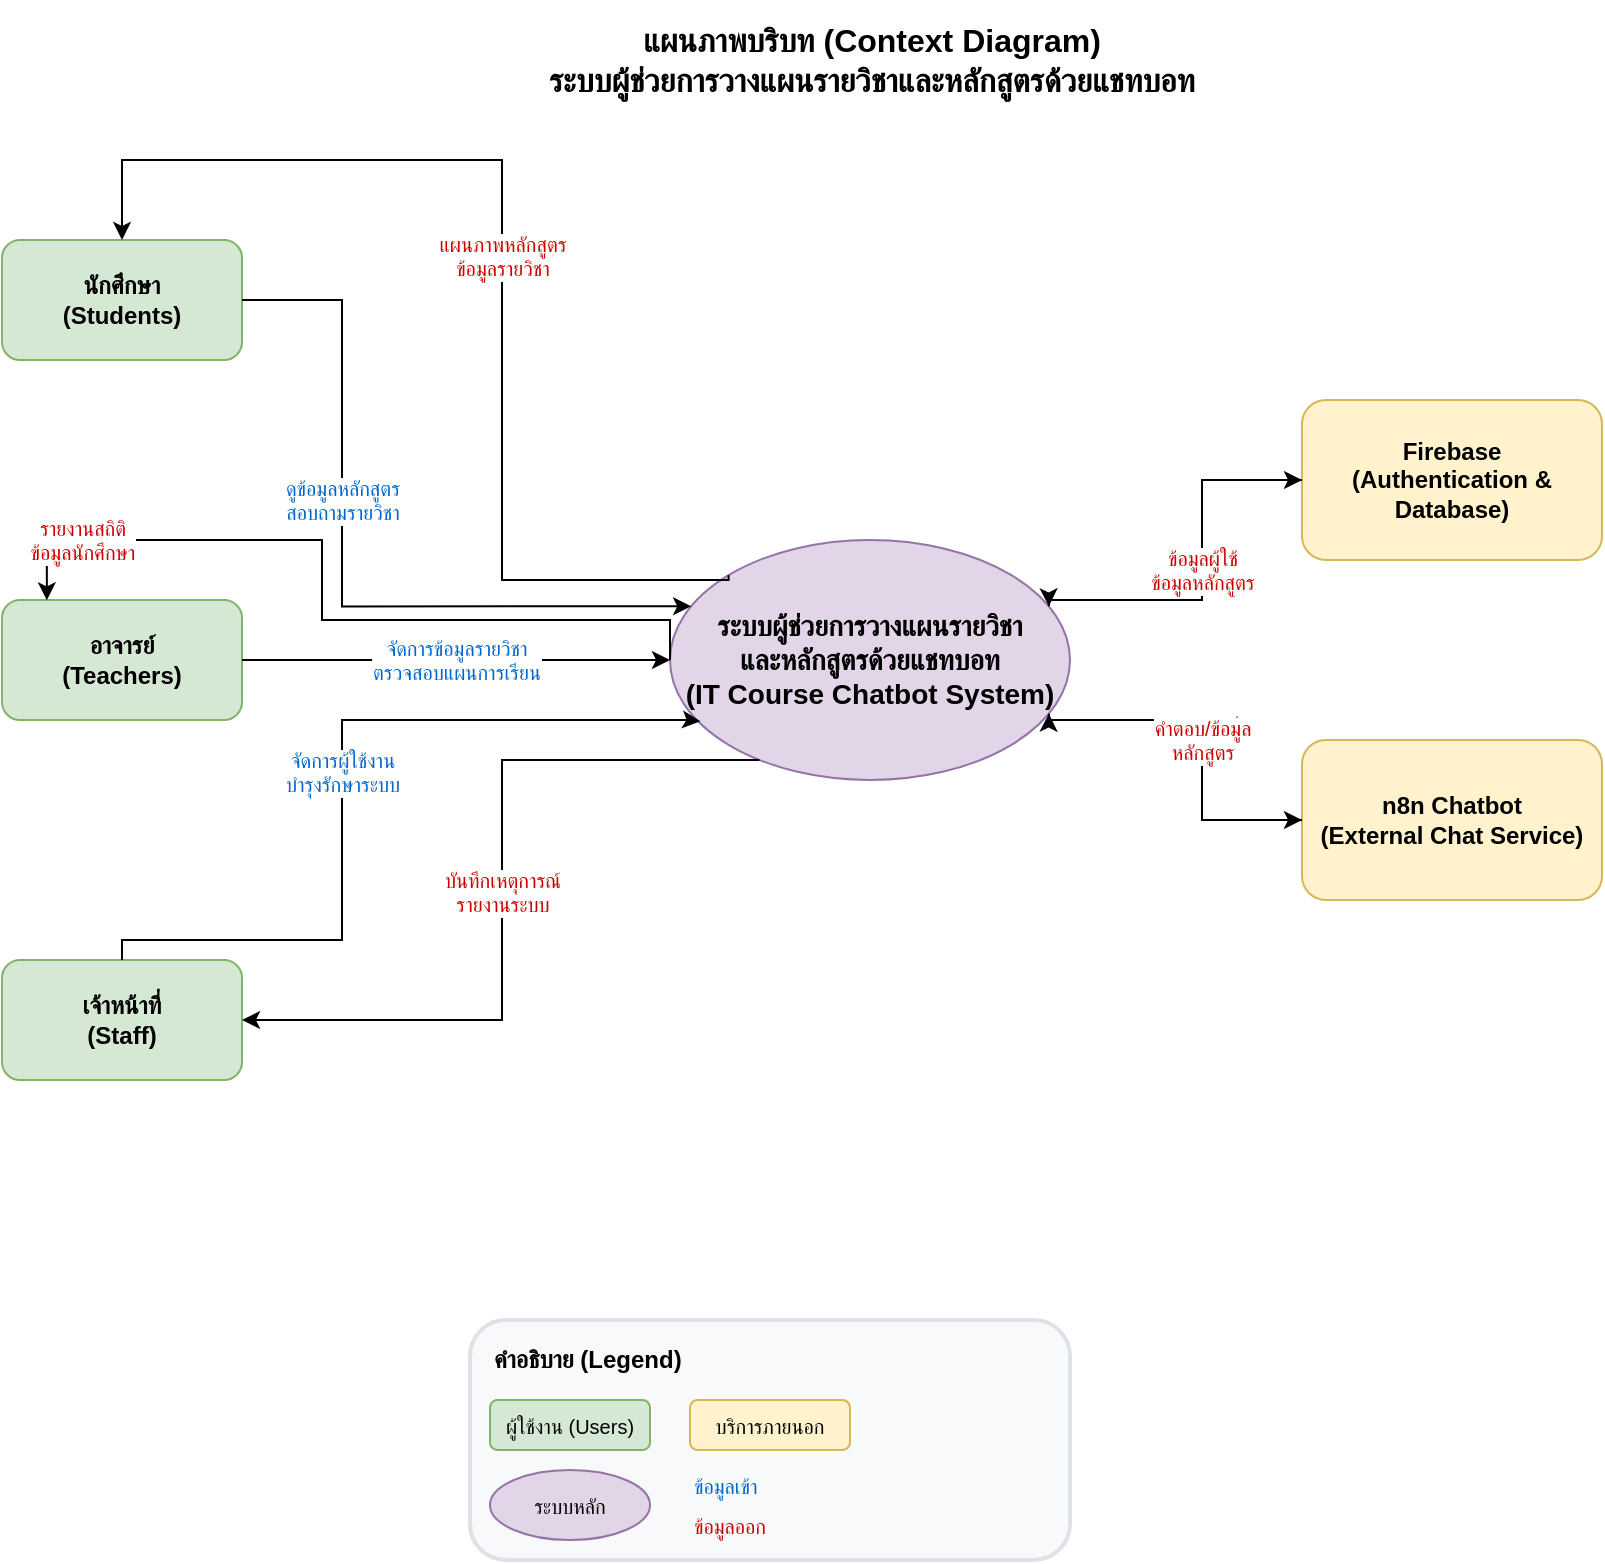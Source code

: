 <mxfile>
    <diagram name="Context Diagram" id="context-diagram">
        <mxGraphModel dx="510" dy="546" grid="1" gridSize="10" guides="1" tooltips="1" connect="1" arrows="1" fold="1" page="1" pageScale="1" pageWidth="1169" pageHeight="827" math="0" shadow="0">
            <root>
                <mxCell id="0"/>
                <mxCell id="1" parent="0"/>
                <mxCell id="system" value="ระบบผู้ช่วยการวางแผนรายวิชา&#xa;และหลักสูตรด้วยแชทบอท&#xa;(IT Course Chatbot System)" style="ellipse;whiteSpace=wrap;html=1;fillColor=#e1d5e7;strokeColor=#9673a6;fontSize=14;fontStyle=1;" parent="1" vertex="1">
                    <mxGeometry x="484" y="350" width="200" height="120" as="geometry"/>
                </mxCell>
                <mxCell id="student" value="นักศึกษา&#xa;(Students)" style="rounded=1;whiteSpace=wrap;html=1;fillColor=#d5e8d4;strokeColor=#82b366;fontSize=12;fontStyle=1;" parent="1" vertex="1">
                    <mxGeometry x="150" y="200" width="120" height="60" as="geometry"/>
                </mxCell>
                <mxCell id="teacher" value="อาจารย์&#xa;(Teachers)" style="rounded=1;whiteSpace=wrap;html=1;fillColor=#d5e8d4;strokeColor=#82b366;fontSize=12;fontStyle=1;" parent="1" vertex="1">
                    <mxGeometry x="150" y="380" width="120" height="60" as="geometry"/>
                </mxCell>
                <mxCell id="staff" value="เจ้าหน้าที่&#xa;(Staff)" style="rounded=1;whiteSpace=wrap;html=1;fillColor=#d5e8d4;strokeColor=#82b366;fontSize=12;fontStyle=1;" parent="1" vertex="1">
                    <mxGeometry x="150" y="560" width="120" height="60" as="geometry"/>
                </mxCell>
                <mxCell id="firebase" value="Firebase&#xa;(Authentication &amp; Database)" style="rounded=1;whiteSpace=wrap;html=1;fillColor=#fff2cc;strokeColor=#d6b656;fontSize=12;fontStyle=1;" parent="1" vertex="1">
                    <mxGeometry x="800" y="280" width="150" height="80" as="geometry"/>
                </mxCell>
                <mxCell id="n8n" value="n8n Chatbot&#xa;(External Chat Service)" style="rounded=1;whiteSpace=wrap;html=1;fillColor=#fff2cc;strokeColor=#d6b656;fontSize=12;fontStyle=1;" parent="1" vertex="1">
                    <mxGeometry x="800" y="450" width="150" height="80" as="geometry"/>
                </mxCell>
                <mxCell id="flow1" value="ดูข้อมูลหลักสูตร&#xa;สอบถามรายวิชา" style="edgeStyle=orthogonalEdgeStyle;rounded=0;orthogonalLoop=1;jettySize=auto;html=1;exitX=1;exitY=0.5;exitDx=0;exitDy=0;entryX=0;entryY=0.25;entryDx=0;entryDy=0;fontSize=10;fontColor=#0066CC;" parent="1" source="student" target="system" edge="1">
                    <mxGeometry x="-0.205" relative="1" as="geometry">
                        <Array as="points">
                            <mxPoint x="320" y="230"/>
                            <mxPoint x="320" y="383"/>
                        </Array>
                        <mxPoint as="offset"/>
                    </mxGeometry>
                </mxCell>
                <mxCell id="flow2" value="แผนภาพหลักสูตร&#xa;ข้อมูลรายวิชา" style="edgeStyle=orthogonalEdgeStyle;rounded=0;orthogonalLoop=1;jettySize=auto;html=1;exitX=0;exitY=0;exitDx=0;exitDy=0;entryX=0.5;entryY=0;entryDx=0;entryDy=0;fontSize=10;fontColor=#CC0000;" parent="1" source="system" target="student" edge="1">
                    <mxGeometry relative="1" as="geometry">
                        <Array as="points">
                            <mxPoint x="513" y="370"/>
                            <mxPoint x="400" y="370"/>
                            <mxPoint x="400" y="160"/>
                            <mxPoint x="210" y="160"/>
                        </Array>
                    </mxGeometry>
                </mxCell>
                <mxCell id="flow3" value="จัดการข้อมูลรายวิชา&#xa;ตรวจสอบแผนการเรียน" style="edgeStyle=orthogonalEdgeStyle;rounded=0;orthogonalLoop=1;jettySize=auto;html=1;exitX=1;exitY=0.5;exitDx=0;exitDy=0;entryX=0;entryY=0.5;entryDx=0;entryDy=0;fontSize=10;fontColor=#0066CC;" parent="1" source="teacher" target="system" edge="1">
                    <mxGeometry relative="1" as="geometry"/>
                </mxCell>
                <mxCell id="flow4" value="รายงานสถิติ&#xa;ข้อมูลนักศึกษา" style="edgeStyle=orthogonalEdgeStyle;rounded=0;orthogonalLoop=1;jettySize=auto;html=1;exitX=0;exitY=0.5;exitDx=0;exitDy=0;entryX=0.187;entryY=0.003;entryDx=0;entryDy=0;fontSize=10;fontColor=#CC0000;entryPerimeter=0;" parent="1" source="system" target="teacher" edge="1">
                    <mxGeometry x="0.762" relative="1" as="geometry">
                        <Array as="points">
                            <mxPoint x="484" y="390"/>
                            <mxPoint x="310" y="390"/>
                            <mxPoint x="310" y="350"/>
                            <mxPoint x="172" y="350"/>
                        </Array>
                        <mxPoint as="offset"/>
                    </mxGeometry>
                </mxCell>
                <mxCell id="flow5" value="จัดการผู้ใช้งาน&#xa;บำรุงรักษาระบบ" style="edgeStyle=orthogonalEdgeStyle;rounded=0;orthogonalLoop=1;jettySize=auto;html=1;exitX=0.5;exitY=0;exitDx=0;exitDy=0;fontSize=10;fontColor=#0066CC;entryX=0.076;entryY=0.755;entryDx=0;entryDy=0;entryPerimeter=0;" parent="1" source="staff" target="system" edge="1">
                    <mxGeometry relative="1" as="geometry">
                        <Array as="points">
                            <mxPoint x="210" y="550"/>
                            <mxPoint x="320" y="550"/>
                            <mxPoint x="320" y="440"/>
                            <mxPoint x="493" y="440"/>
                        </Array>
                        <mxPoint x="450" y="450" as="targetPoint"/>
                    </mxGeometry>
                </mxCell>
                <mxCell id="flow6" value="บันทึกเหตุการณ์&#xa;รายงานระบบ" style="edgeStyle=orthogonalEdgeStyle;rounded=0;orthogonalLoop=1;jettySize=auto;html=1;entryX=1;entryY=0.5;entryDx=0;entryDy=0;fontSize=10;fontColor=#CC0000;" parent="1" source="system" target="staff" edge="1">
                    <mxGeometry relative="1" as="geometry">
                        <Array as="points">
                            <mxPoint x="400" y="460"/>
                            <mxPoint x="400" y="590"/>
                        </Array>
                    </mxGeometry>
                </mxCell>
                <mxCell id="flow7" value="ยืนยันตัวตน&#xa;จัดเก็บข้อมูล" style="edgeStyle=orthogonalEdgeStyle;rounded=0;orthogonalLoop=1;jettySize=auto;html=1;exitX=1;exitY=0.25;exitDx=0;exitDy=0;entryX=0;entryY=0.5;entryDx=0;entryDy=0;fontSize=10;fontColor=#0066CC;" parent="1" source="system" target="firebase" edge="1">
                    <mxGeometry relative="1" as="geometry">
                        <Array as="points">
                            <mxPoint x="750" y="380"/>
                            <mxPoint x="750" y="320"/>
                        </Array>
                    </mxGeometry>
                </mxCell>
                <mxCell id="flow8" value="ข้อมูลผู้ใช้&#xa;ข้อมูลหลักสูตร" style="edgeStyle=orthogonalEdgeStyle;rounded=0;orthogonalLoop=1;jettySize=auto;html=1;exitX=0;exitY=0.5;exitDx=0;exitDy=0;entryX=1;entryY=0.25;entryDx=0;entryDy=0;fontSize=10;fontColor=#CC0000;" parent="1" source="firebase" target="system" edge="1">
                    <mxGeometry relative="1" as="geometry">
                        <Array as="points">
                            <mxPoint x="750" y="320"/>
                            <mxPoint x="750" y="380"/>
                        </Array>
                    </mxGeometry>
                </mxCell>
                <mxCell id="flow9" value="คำถาม/คำสั่ง&#xa;แชทบอท" style="edgeStyle=orthogonalEdgeStyle;rounded=0;orthogonalLoop=1;jettySize=auto;html=1;exitX=1;exitY=0.75;exitDx=0;exitDy=0;entryX=0;entryY=0.5;entryDx=0;entryDy=0;fontSize=10;fontColor=#0066CC;" parent="1" source="system" target="n8n" edge="1">
                    <mxGeometry relative="1" as="geometry">
                        <Array as="points">
                            <mxPoint x="750" y="440"/>
                            <mxPoint x="750" y="490"/>
                        </Array>
                    </mxGeometry>
                </mxCell>
                <mxCell id="flow10" value="คำตอบ/ข้อมูล&#xa;หลักสูตร" style="edgeStyle=orthogonalEdgeStyle;rounded=0;orthogonalLoop=1;jettySize=auto;html=1;exitX=0;exitY=0.5;exitDx=0;exitDy=0;entryX=1;entryY=0.75;entryDx=0;entryDy=0;fontSize=10;fontColor=#CC0000;" parent="1" source="n8n" target="system" edge="1">
                    <mxGeometry relative="1" as="geometry">
                        <Array as="points">
                            <mxPoint x="750" y="490"/>
                            <mxPoint x="750" y="440"/>
                        </Array>
                    </mxGeometry>
                </mxCell>
                <mxCell id="title" value="แผนภาพบริบท (Context Diagram)&#xa;ระบบผู้ช่วยการวางแผนรายวิชาและหลักสูตรด้วยแชทบอท" style="text;html=1;strokeColor=none;fillColor=none;align=center;verticalAlign=middle;whiteSpace=wrap;rounded=0;fontSize=16;fontStyle=1;" parent="1" vertex="1">
                    <mxGeometry x="350" y="80" width="470" height="60" as="geometry"/>
                </mxCell>
                <mxCell id="2" value="" style="group" vertex="1" connectable="0" parent="1">
                    <mxGeometry x="384" y="740" width="300" height="120" as="geometry"/>
                </mxCell>
                <mxCell id="legend-bg" value="" style="rounded=1;whiteSpace=wrap;html=1;fillColor=#f8f9fa;strokeColor=#dee2e6;strokeWidth=2;" parent="2" vertex="1">
                    <mxGeometry width="300" height="120" as="geometry"/>
                </mxCell>
                <mxCell id="legend-title" value="คำอธิบาย (Legend)" style="text;html=1;strokeColor=none;fillColor=none;align=left;verticalAlign=middle;whiteSpace=wrap;rounded=0;fontSize=12;fontStyle=1;" parent="2" vertex="1">
                    <mxGeometry x="10" y="10" width="120" height="20" as="geometry"/>
                </mxCell>
                <mxCell id="legend-users" value="ผู้ใช้งาน (Users)" style="rounded=1;whiteSpace=wrap;html=1;fillColor=#d5e8d4;strokeColor=#82b366;fontSize=10;" parent="2" vertex="1">
                    <mxGeometry x="10" y="40" width="80" height="25" as="geometry"/>
                </mxCell>
                <mxCell id="legend-system" value="ระบบหลัก" style="ellipse;whiteSpace=wrap;html=1;fillColor=#e1d5e7;strokeColor=#9673a6;fontSize=10;" parent="2" vertex="1">
                    <mxGeometry x="10" y="75" width="80" height="35" as="geometry"/>
                </mxCell>
                <mxCell id="legend-external" value="บริการภายนอก" style="rounded=1;whiteSpace=wrap;html=1;fillColor=#fff2cc;strokeColor=#d6b656;fontSize=10;" parent="2" vertex="1">
                    <mxGeometry x="110" y="40" width="80" height="25" as="geometry"/>
                </mxCell>
                <mxCell id="legend-input" value="ข้อมูลเข้า" style="text;html=1;strokeColor=none;fillColor=none;align=left;verticalAlign=middle;whiteSpace=wrap;rounded=0;fontSize=10;fontColor=#0066CC;" parent="2" vertex="1">
                    <mxGeometry x="110" y="75" width="60" height="15" as="geometry"/>
                </mxCell>
                <mxCell id="legend-output" value="ข้อมูลออก" style="text;html=1;strokeColor=none;fillColor=none;align=left;verticalAlign=middle;whiteSpace=wrap;rounded=0;fontSize=10;fontColor=#CC0000;" parent="2" vertex="1">
                    <mxGeometry x="110" y="95" width="60" height="15" as="geometry"/>
                </mxCell>
            </root>
        </mxGraphModel>
    </diagram>
</mxfile>